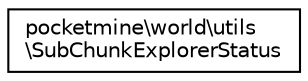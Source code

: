 digraph "Graphical Class Hierarchy"
{
 // INTERACTIVE_SVG=YES
 // LATEX_PDF_SIZE
  edge [fontname="Helvetica",fontsize="10",labelfontname="Helvetica",labelfontsize="10"];
  node [fontname="Helvetica",fontsize="10",shape=record];
  rankdir="LR";
  Node0 [label="pocketmine\\world\\utils\l\\SubChunkExplorerStatus",height=0.2,width=0.4,color="black", fillcolor="white", style="filled",URL="$df/dfa/classpocketmine_1_1world_1_1utils_1_1_sub_chunk_explorer_status.html",tooltip=" "];
}
